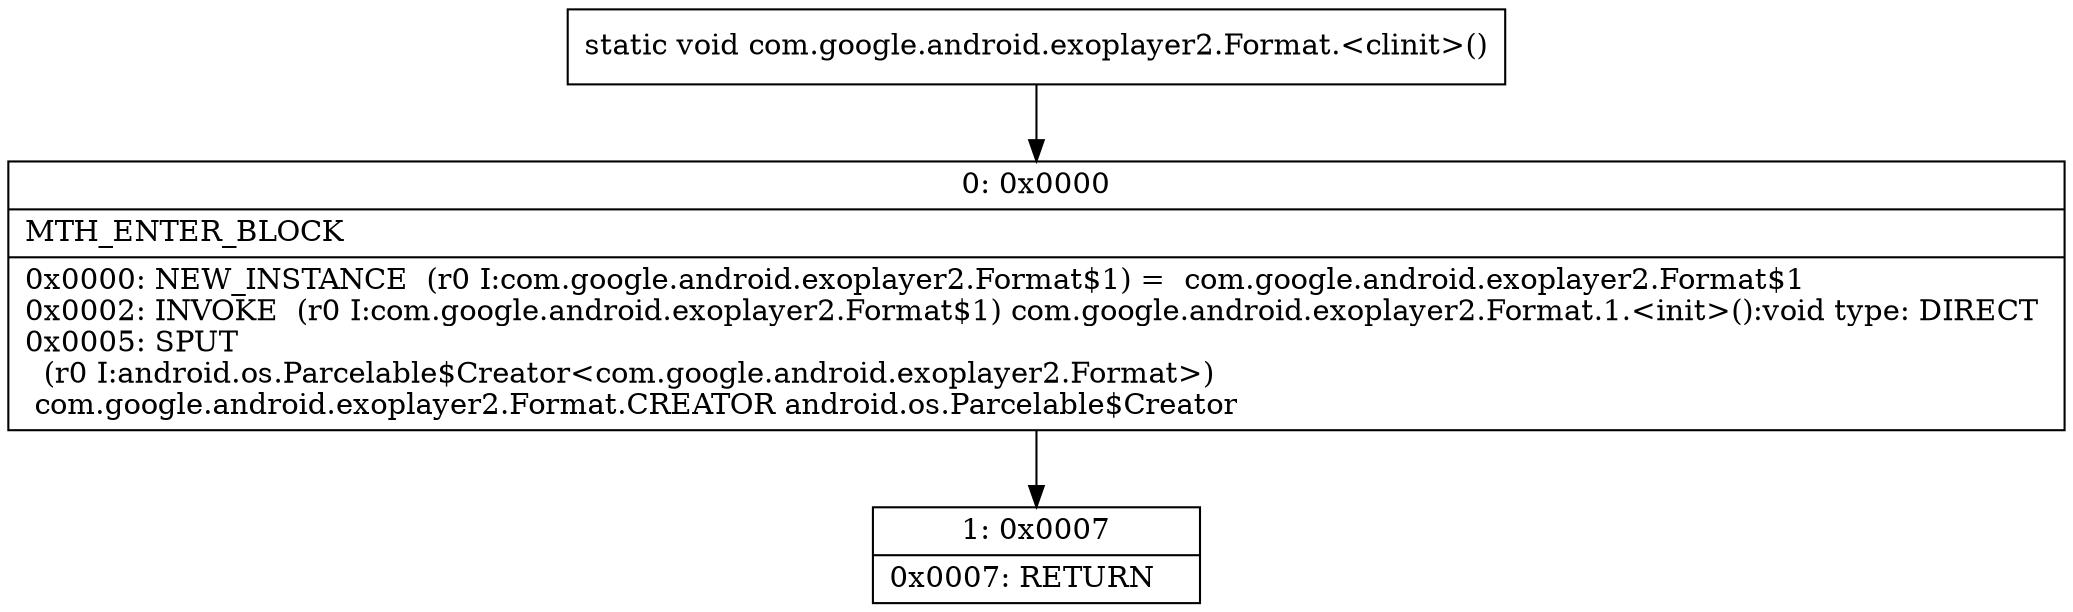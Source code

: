 digraph "CFG forcom.google.android.exoplayer2.Format.\<clinit\>()V" {
Node_0 [shape=record,label="{0\:\ 0x0000|MTH_ENTER_BLOCK\l|0x0000: NEW_INSTANCE  (r0 I:com.google.android.exoplayer2.Format$1) =  com.google.android.exoplayer2.Format$1 \l0x0002: INVOKE  (r0 I:com.google.android.exoplayer2.Format$1) com.google.android.exoplayer2.Format.1.\<init\>():void type: DIRECT \l0x0005: SPUT  \l  (r0 I:android.os.Parcelable$Creator\<com.google.android.exoplayer2.Format\>)\l com.google.android.exoplayer2.Format.CREATOR android.os.Parcelable$Creator \l}"];
Node_1 [shape=record,label="{1\:\ 0x0007|0x0007: RETURN   \l}"];
MethodNode[shape=record,label="{static void com.google.android.exoplayer2.Format.\<clinit\>() }"];
MethodNode -> Node_0;
Node_0 -> Node_1;
}


